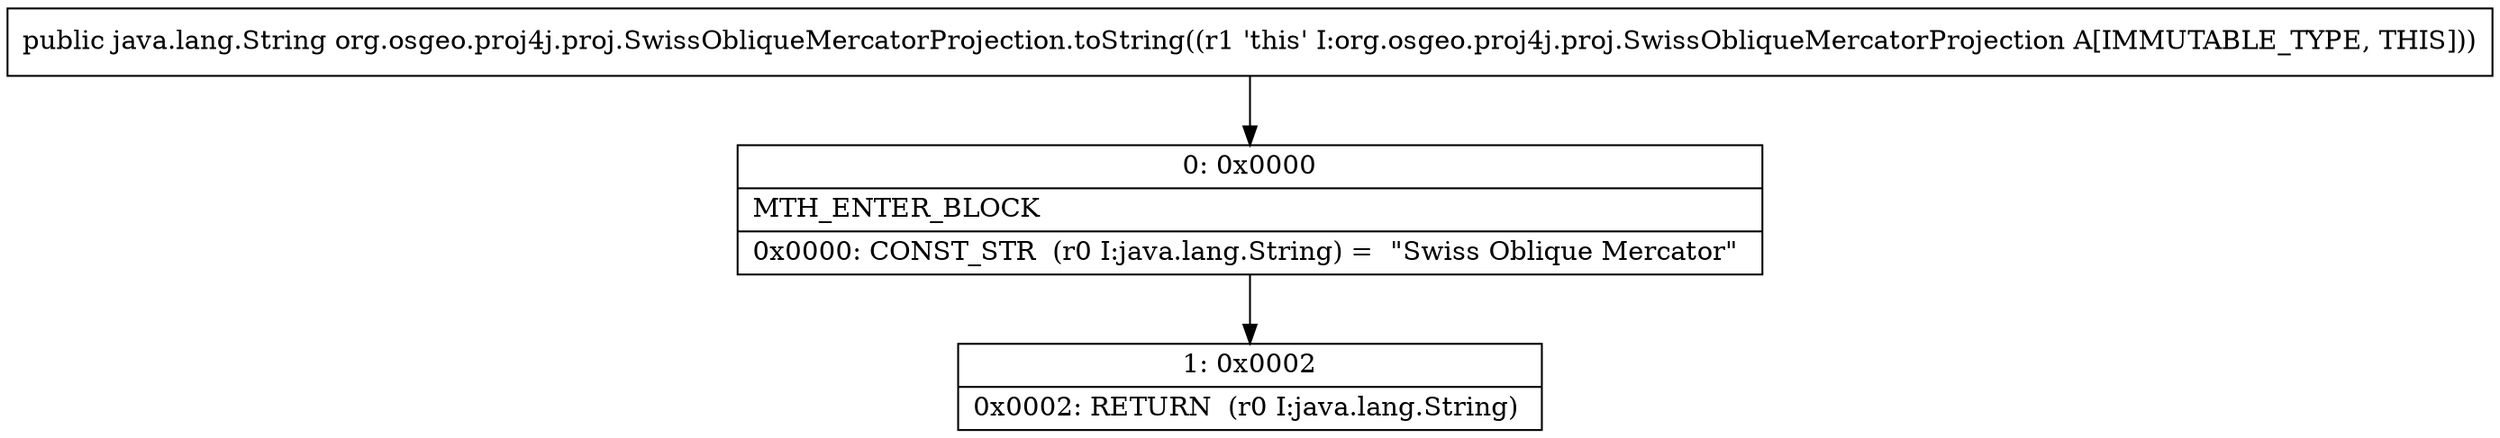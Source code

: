 digraph "CFG fororg.osgeo.proj4j.proj.SwissObliqueMercatorProjection.toString()Ljava\/lang\/String;" {
Node_0 [shape=record,label="{0\:\ 0x0000|MTH_ENTER_BLOCK\l|0x0000: CONST_STR  (r0 I:java.lang.String) =  \"Swiss Oblique Mercator\" \l}"];
Node_1 [shape=record,label="{1\:\ 0x0002|0x0002: RETURN  (r0 I:java.lang.String) \l}"];
MethodNode[shape=record,label="{public java.lang.String org.osgeo.proj4j.proj.SwissObliqueMercatorProjection.toString((r1 'this' I:org.osgeo.proj4j.proj.SwissObliqueMercatorProjection A[IMMUTABLE_TYPE, THIS])) }"];
MethodNode -> Node_0;
Node_0 -> Node_1;
}

